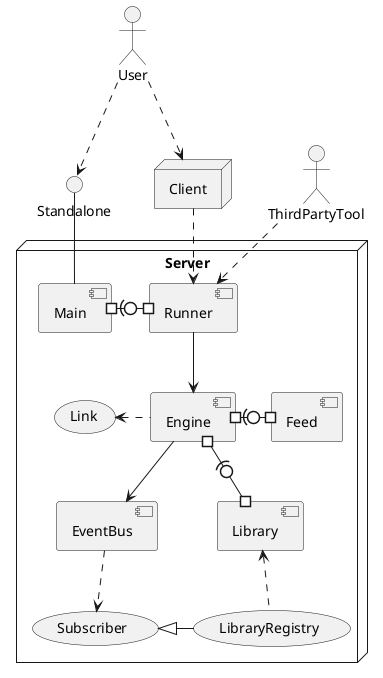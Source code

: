 @startuml
skinparam componentStyle uml2

actor User
User ..> () Standalone
User ..> Client
node Client {
}
node Server {
    Standalone -- [Main]
    [Main] #-right(0-# [Runner]
    [Runner] --> [Engine]
    [Engine] #-right(0-# [Feed]
    [Engine] .left.> (Link)

    [Engine] --> [EventBus]
    [Engine] #-(0-# [Library]
    [EventBus] ..> (Subscriber)
    (LibraryRegistry) .up.> [Library]
    (Subscriber) <|- (LibraryRegistry)
}
Client ..> [Runner]
ThirdPartyTool ..> [Runner]
@enduml
